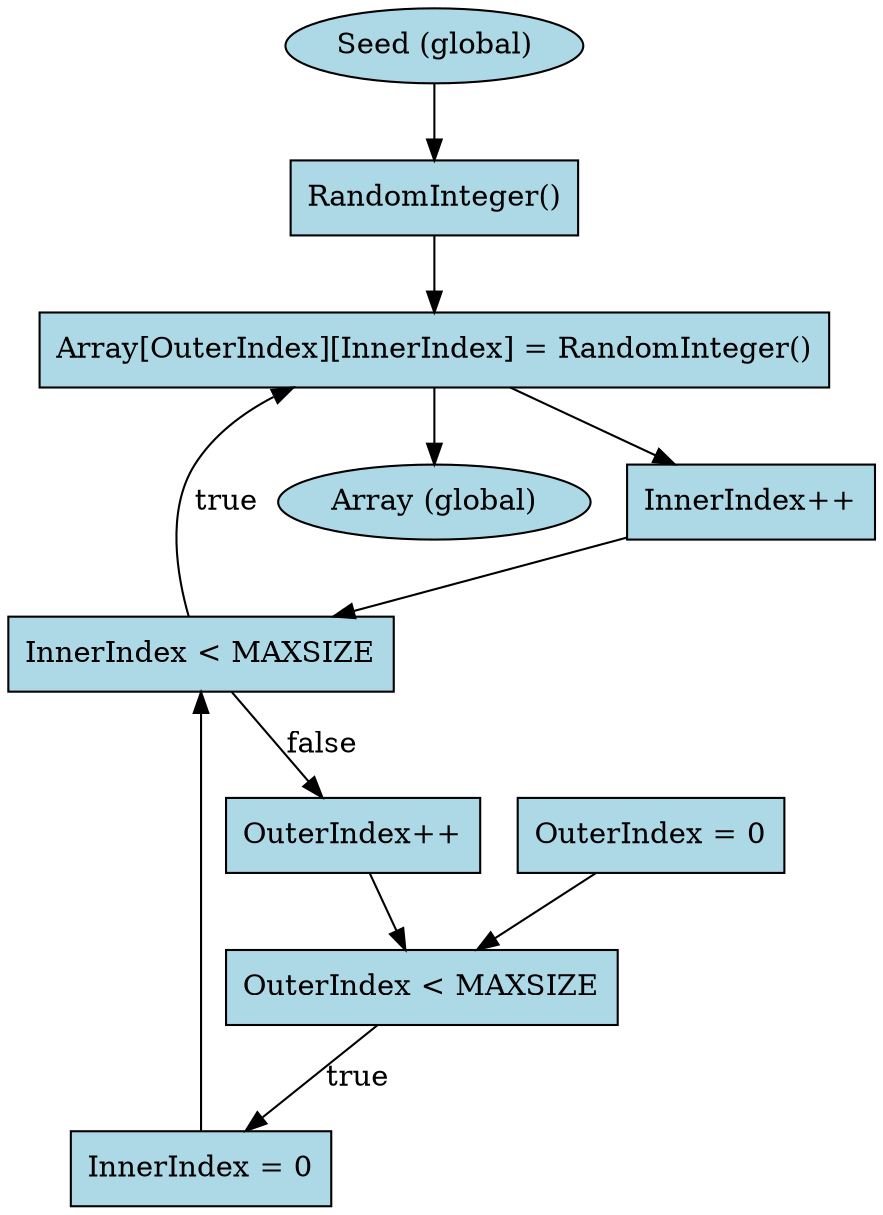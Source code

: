 digraph Initialize_DFG {
    node [shape=ellipse, style=filled, fillcolor=lightblue];
    Seed_global [label="Seed (global)"];
    Array_global [label="Array (global)"];
    node [shape=box];
    op_assign_OuterIndex [label="OuterIndex = 0"];
    op_condition_outer [label="OuterIndex < MAXSIZE"];
    op_assign_InnerIndex [label="InnerIndex = 0"];
    op_condition_inner [label="InnerIndex < MAXSIZE"];
    op_call_RandomInteger [label="RandomInteger()"];
    op_assign_array [label="Array[OuterIndex][InnerIndex] = RandomInteger()"];
    op_increment_InnerIndex [label="InnerIndex++"];
    op_increment_OuterIndex [label="OuterIndex++"];
    Seed_global -> op_call_RandomInteger;
    op_call_RandomInteger -> op_assign_array;
    op_assign_array -> Array_global;
    op_assign_OuterIndex -> op_condition_outer;
    op_condition_outer -> op_assign_InnerIndex [label="true"];
    op_assign_InnerIndex -> op_condition_inner;
    op_condition_inner -> op_assign_array [label="true"];
    op_assign_array -> op_increment_InnerIndex;
    op_increment_InnerIndex -> op_condition_inner;
    op_condition_inner -> op_increment_OuterIndex [label="false"];
    op_increment_OuterIndex -> op_condition_outer;
}